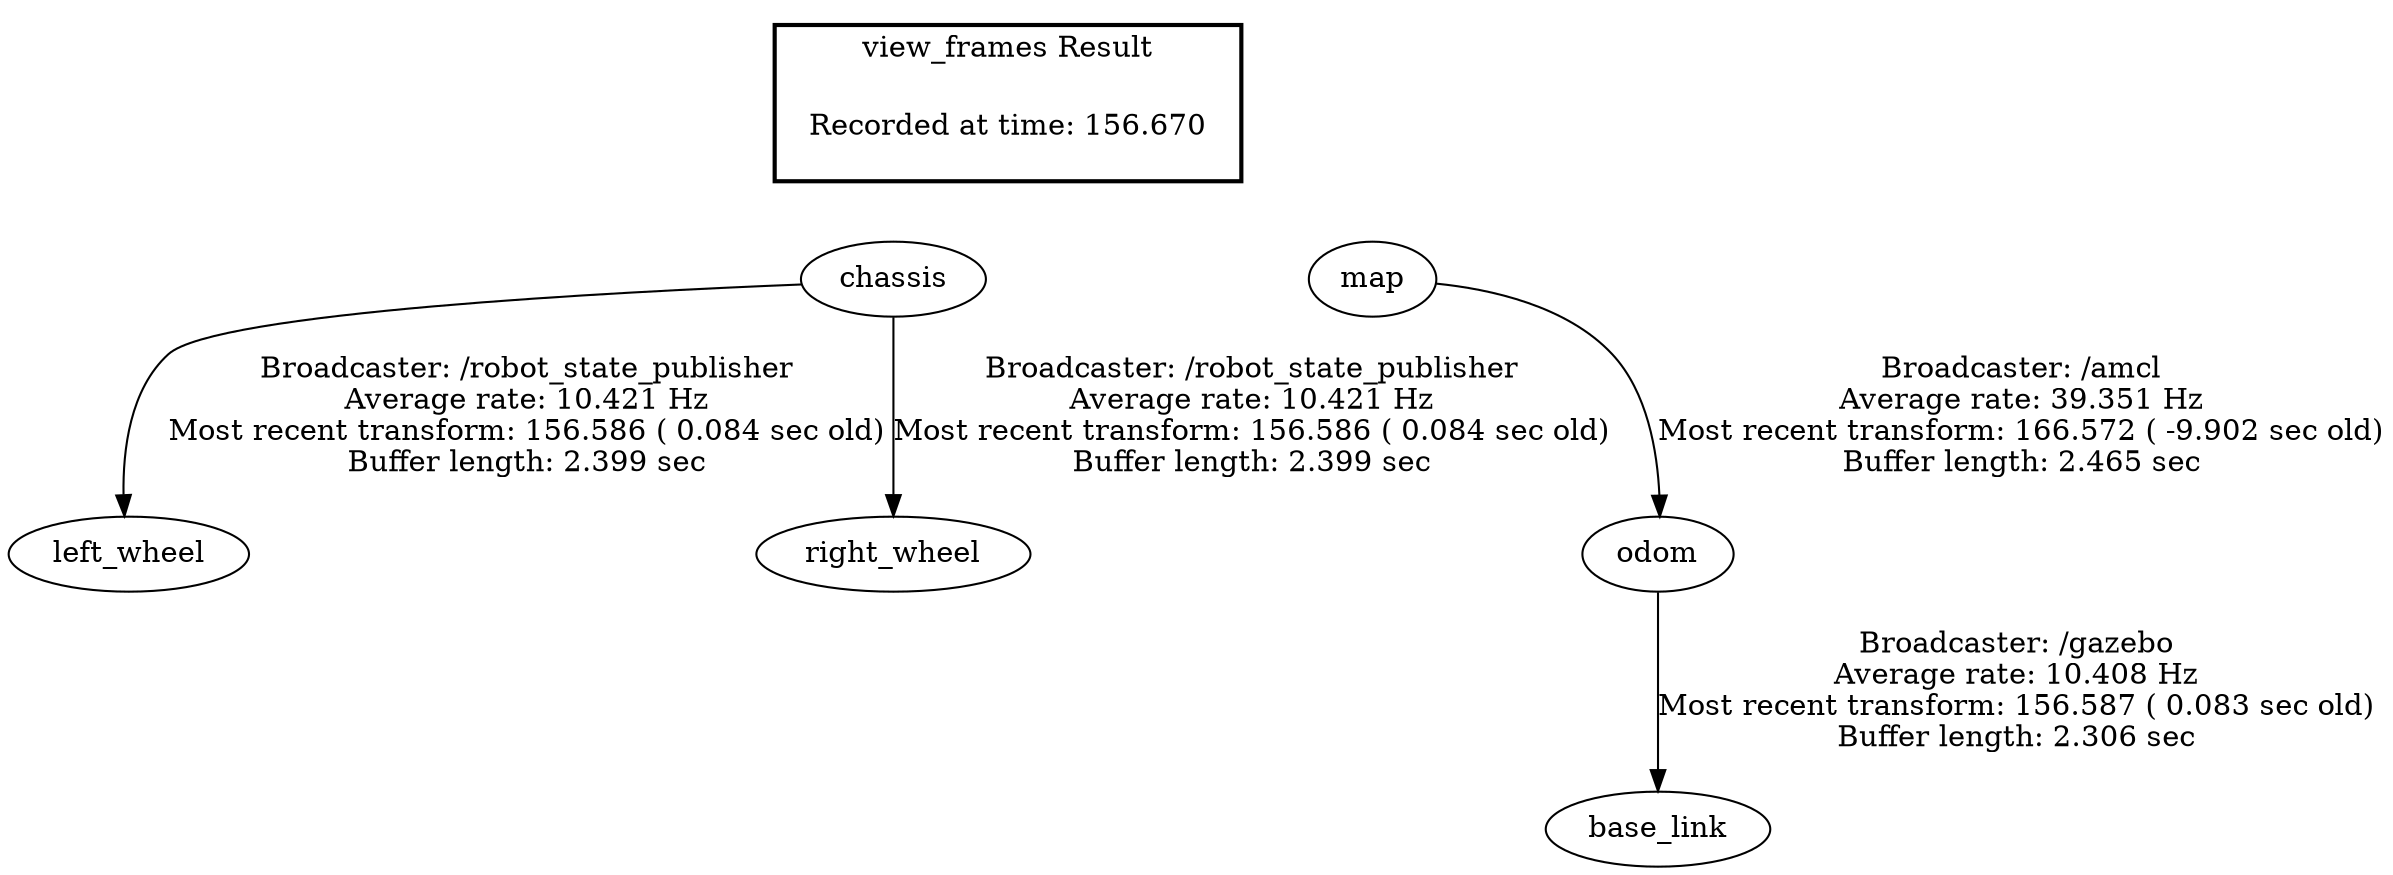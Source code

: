 digraph G {
"chassis" -> "left_wheel"[label="Broadcaster: /robot_state_publisher\nAverage rate: 10.421 Hz\nMost recent transform: 156.586 ( 0.084 sec old)\nBuffer length: 2.399 sec\n"];
"chassis" -> "right_wheel"[label="Broadcaster: /robot_state_publisher\nAverage rate: 10.421 Hz\nMost recent transform: 156.586 ( 0.084 sec old)\nBuffer length: 2.399 sec\n"];
"map" -> "odom"[label="Broadcaster: /amcl\nAverage rate: 39.351 Hz\nMost recent transform: 166.572 ( -9.902 sec old)\nBuffer length: 2.465 sec\n"];
"odom" -> "base_link"[label="Broadcaster: /gazebo\nAverage rate: 10.408 Hz\nMost recent transform: 156.587 ( 0.083 sec old)\nBuffer length: 2.306 sec\n"];
edge [style=invis];
 subgraph cluster_legend { style=bold; color=black; label ="view_frames Result";
"Recorded at time: 156.670"[ shape=plaintext ] ;
 }->"chassis";
edge [style=invis];
 subgraph cluster_legend { style=bold; color=black; label ="view_frames Result";
"Recorded at time: 156.670"[ shape=plaintext ] ;
 }->"map";
}